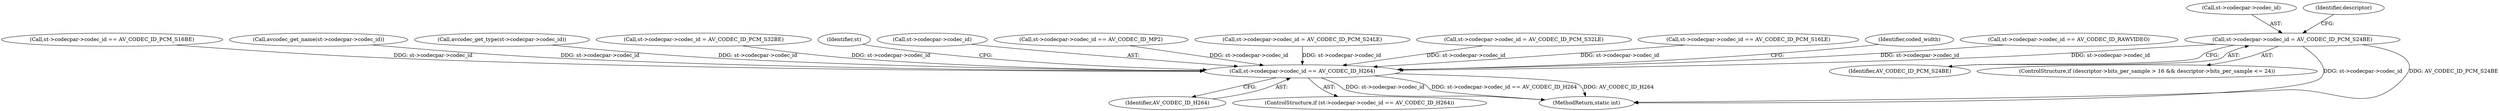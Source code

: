 digraph "0_FFmpeg_bab0716c7f4793ec42e05a5aa7e80d82a0dd4e75@pointer" {
"1001796" [label="(Call,st->codecpar->codec_id = AV_CODEC_ID_PCM_S24BE)"];
"1001927" [label="(Call,st->codecpar->codec_id == AV_CODEC_ID_H264)"];
"1001802" [label="(Identifier,AV_CODEC_ID_PCM_S24BE)"];
"1001926" [label="(ControlStructure,if (st->codecpar->codec_id == AV_CODEC_ID_H264))"];
"1001776" [label="(Call,st->codecpar->codec_id == AV_CODEC_ID_PCM_S16BE)"];
"1001087" [label="(Call,avcodec_get_name(st->codecpar->codec_id))"];
"1001867" [label="(Call,avcodec_get_type(st->codecpar->codec_id))"];
"1001810" [label="(Call,st->codecpar->codec_id = AV_CODEC_ID_PCM_S32BE)"];
"1001784" [label="(ControlStructure,if (descriptor->bits_per_sample > 16 && descriptor->bits_per_sample <= 24))"];
"1001796" [label="(Call,st->codecpar->codec_id = AV_CODEC_ID_PCM_S24BE)"];
"1001970" [label="(Identifier,st)"];
"1001797" [label="(Call,st->codecpar->codec_id)"];
"1001991" [label="(MethodReturn,static int)"];
"1001928" [label="(Call,st->codecpar->codec_id)"];
"1001819" [label="(Call,st->codecpar->codec_id == AV_CODEC_ID_MP2)"];
"1001900" [label="(Identifier,descriptor)"];
"1001753" [label="(Call,st->codecpar->codec_id = AV_CODEC_ID_PCM_S24LE)"];
"1001933" [label="(Identifier,AV_CODEC_ID_H264)"];
"1001767" [label="(Call,st->codecpar->codec_id = AV_CODEC_ID_PCM_S32LE)"];
"1001927" [label="(Call,st->codecpar->codec_id == AV_CODEC_ID_H264)"];
"1001733" [label="(Call,st->codecpar->codec_id == AV_CODEC_ID_PCM_S16LE)"];
"1001937" [label="(Identifier,coded_width)"];
"1001414" [label="(Call,st->codecpar->codec_id == AV_CODEC_ID_RAWVIDEO)"];
"1001796" -> "1001784"  [label="AST: "];
"1001796" -> "1001802"  [label="CFG: "];
"1001797" -> "1001796"  [label="AST: "];
"1001802" -> "1001796"  [label="AST: "];
"1001900" -> "1001796"  [label="CFG: "];
"1001796" -> "1001991"  [label="DDG: st->codecpar->codec_id"];
"1001796" -> "1001991"  [label="DDG: AV_CODEC_ID_PCM_S24BE"];
"1001796" -> "1001927"  [label="DDG: st->codecpar->codec_id"];
"1001927" -> "1001926"  [label="AST: "];
"1001927" -> "1001933"  [label="CFG: "];
"1001928" -> "1001927"  [label="AST: "];
"1001933" -> "1001927"  [label="AST: "];
"1001937" -> "1001927"  [label="CFG: "];
"1001970" -> "1001927"  [label="CFG: "];
"1001927" -> "1001991"  [label="DDG: AV_CODEC_ID_H264"];
"1001927" -> "1001991"  [label="DDG: st->codecpar->codec_id"];
"1001927" -> "1001991"  [label="DDG: st->codecpar->codec_id == AV_CODEC_ID_H264"];
"1001819" -> "1001927"  [label="DDG: st->codecpar->codec_id"];
"1001414" -> "1001927"  [label="DDG: st->codecpar->codec_id"];
"1001753" -> "1001927"  [label="DDG: st->codecpar->codec_id"];
"1001776" -> "1001927"  [label="DDG: st->codecpar->codec_id"];
"1001810" -> "1001927"  [label="DDG: st->codecpar->codec_id"];
"1001767" -> "1001927"  [label="DDG: st->codecpar->codec_id"];
"1001087" -> "1001927"  [label="DDG: st->codecpar->codec_id"];
"1001733" -> "1001927"  [label="DDG: st->codecpar->codec_id"];
"1001867" -> "1001927"  [label="DDG: st->codecpar->codec_id"];
}
